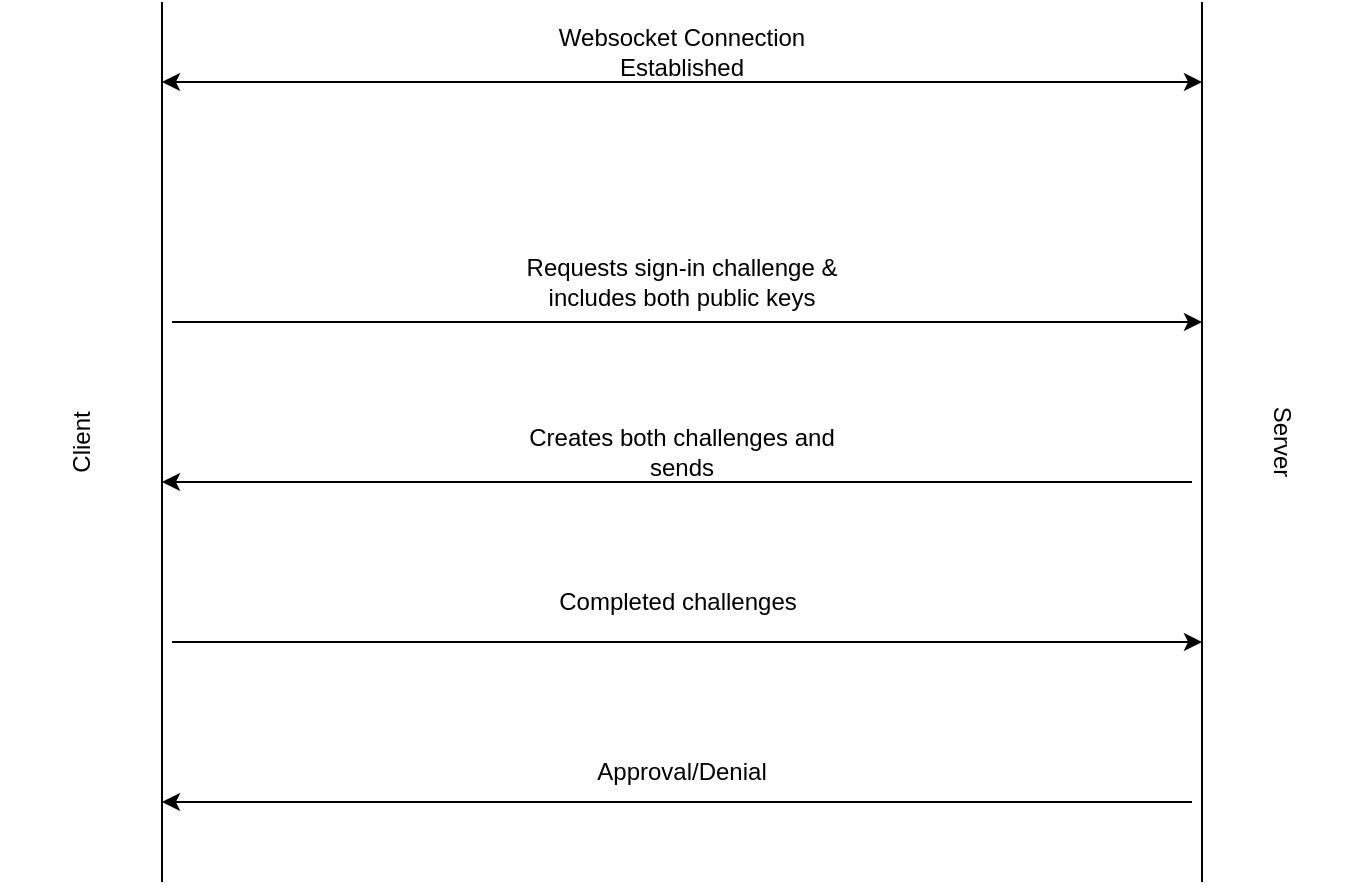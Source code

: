<mxfile version="26.2.2">
  <diagram name="Page-1" id="kiESVtV4mcVQ5gvfMlYE">
    <mxGraphModel dx="1428" dy="849" grid="1" gridSize="10" guides="1" tooltips="1" connect="1" arrows="1" fold="1" page="1" pageScale="1" pageWidth="827" pageHeight="1169" math="0" shadow="0">
      <root>
        <mxCell id="0" />
        <mxCell id="1" parent="0" />
        <mxCell id="JER6Uyy-wWJdWzhBS5Oh-1" value="" style="endArrow=classic;startArrow=classic;html=1;rounded=0;" edge="1" parent="1">
          <mxGeometry width="50" height="50" relative="1" as="geometry">
            <mxPoint x="160" y="80" as="sourcePoint" />
            <mxPoint x="680" y="80" as="targetPoint" />
          </mxGeometry>
        </mxCell>
        <mxCell id="JER6Uyy-wWJdWzhBS5Oh-2" value="Websocket Connection Established" style="text;html=1;align=center;verticalAlign=middle;whiteSpace=wrap;rounded=0;" vertex="1" parent="1">
          <mxGeometry x="340" y="50" width="160" height="30" as="geometry" />
        </mxCell>
        <mxCell id="JER6Uyy-wWJdWzhBS5Oh-3" value="" style="endArrow=classic;html=1;rounded=0;" edge="1" parent="1">
          <mxGeometry width="50" height="50" relative="1" as="geometry">
            <mxPoint x="165" y="200" as="sourcePoint" />
            <mxPoint x="680" y="200" as="targetPoint" />
          </mxGeometry>
        </mxCell>
        <mxCell id="JER6Uyy-wWJdWzhBS5Oh-4" value="Requests sign-in challenge &amp;amp; includes both public keys" style="text;html=1;align=center;verticalAlign=middle;whiteSpace=wrap;rounded=0;" vertex="1" parent="1">
          <mxGeometry x="320" y="160" width="200" height="40" as="geometry" />
        </mxCell>
        <mxCell id="JER6Uyy-wWJdWzhBS5Oh-5" value="" style="endArrow=classic;html=1;rounded=0;" edge="1" parent="1">
          <mxGeometry width="50" height="50" relative="1" as="geometry">
            <mxPoint x="675" y="280" as="sourcePoint" />
            <mxPoint x="160" y="280" as="targetPoint" />
          </mxGeometry>
        </mxCell>
        <mxCell id="JER6Uyy-wWJdWzhBS5Oh-7" value="" style="endArrow=none;html=1;rounded=0;movable=0;resizable=0;rotatable=0;deletable=0;editable=0;locked=1;connectable=0;exitX=1;exitY=1;exitDx=0;exitDy=0;entryX=0;entryY=1;entryDx=0;entryDy=0;" edge="1" parent="1" source="JER6Uyy-wWJdWzhBS5Oh-8" target="JER6Uyy-wWJdWzhBS5Oh-8">
          <mxGeometry width="50" height="50" relative="1" as="geometry">
            <mxPoint x="680" y="840" as="sourcePoint" />
            <mxPoint x="680" y="40" as="targetPoint" />
          </mxGeometry>
        </mxCell>
        <mxCell id="JER6Uyy-wWJdWzhBS5Oh-8" value="Server" style="text;html=1;align=center;verticalAlign=middle;whiteSpace=wrap;rounded=0;rotation=90;movable=1;resizable=1;rotatable=1;deletable=1;editable=1;locked=0;connectable=1;" vertex="1" parent="1">
          <mxGeometry x="500" y="220" width="440" height="80" as="geometry" />
        </mxCell>
        <mxCell id="JER6Uyy-wWJdWzhBS5Oh-9" value="" style="endArrow=none;html=1;rounded=0;movable=0;resizable=0;rotatable=0;deletable=0;editable=0;locked=1;connectable=0;exitX=0;exitY=1;exitDx=0;exitDy=0;entryX=1;entryY=1;entryDx=0;entryDy=0;" edge="1" parent="1" source="JER6Uyy-wWJdWzhBS5Oh-10" target="JER6Uyy-wWJdWzhBS5Oh-10">
          <mxGeometry width="50" height="50" relative="1" as="geometry">
            <mxPoint x="160" y="840" as="sourcePoint" />
            <mxPoint x="160" y="40" as="targetPoint" />
          </mxGeometry>
        </mxCell>
        <mxCell id="JER6Uyy-wWJdWzhBS5Oh-10" value="Client" style="text;html=1;align=center;verticalAlign=middle;whiteSpace=wrap;rounded=0;rotation=-90;movable=1;resizable=1;rotatable=1;deletable=1;editable=1;locked=0;connectable=1;" vertex="1" parent="1">
          <mxGeometry x="-100" y="220" width="440" height="80" as="geometry" />
        </mxCell>
        <mxCell id="JER6Uyy-wWJdWzhBS5Oh-11" value="Creates both challenges and sends" style="text;html=1;align=center;verticalAlign=middle;whiteSpace=wrap;rounded=0;" vertex="1" parent="1">
          <mxGeometry x="340" y="250" width="160" height="30" as="geometry" />
        </mxCell>
        <mxCell id="JER6Uyy-wWJdWzhBS5Oh-12" value="" style="endArrow=classic;html=1;rounded=0;" edge="1" parent="1">
          <mxGeometry width="50" height="50" relative="1" as="geometry">
            <mxPoint x="165" y="360" as="sourcePoint" />
            <mxPoint x="680" y="360" as="targetPoint" />
          </mxGeometry>
        </mxCell>
        <mxCell id="JER6Uyy-wWJdWzhBS5Oh-13" value="Completed challenges" style="text;html=1;align=center;verticalAlign=middle;whiteSpace=wrap;rounded=0;" vertex="1" parent="1">
          <mxGeometry x="317.5" y="320" width="200" height="40" as="geometry" />
        </mxCell>
        <mxCell id="JER6Uyy-wWJdWzhBS5Oh-14" value="" style="endArrow=classic;html=1;rounded=0;" edge="1" parent="1">
          <mxGeometry width="50" height="50" relative="1" as="geometry">
            <mxPoint x="675" y="440" as="sourcePoint" />
            <mxPoint x="160" y="440" as="targetPoint" />
          </mxGeometry>
        </mxCell>
        <mxCell id="JER6Uyy-wWJdWzhBS5Oh-15" value="Approval/Denial" style="text;html=1;align=center;verticalAlign=middle;whiteSpace=wrap;rounded=0;" vertex="1" parent="1">
          <mxGeometry x="340" y="410" width="160" height="30" as="geometry" />
        </mxCell>
      </root>
    </mxGraphModel>
  </diagram>
</mxfile>
